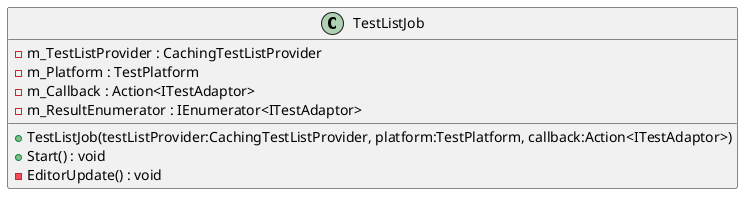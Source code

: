 @startuml
class TestListJob {
    - m_TestListProvider : CachingTestListProvider
    - m_Platform : TestPlatform
    - m_Callback : Action<ITestAdaptor>
    - m_ResultEnumerator : IEnumerator<ITestAdaptor>
    + TestListJob(testListProvider:CachingTestListProvider, platform:TestPlatform, callback:Action<ITestAdaptor>)
    + Start() : void
    - EditorUpdate() : void
}
@enduml
